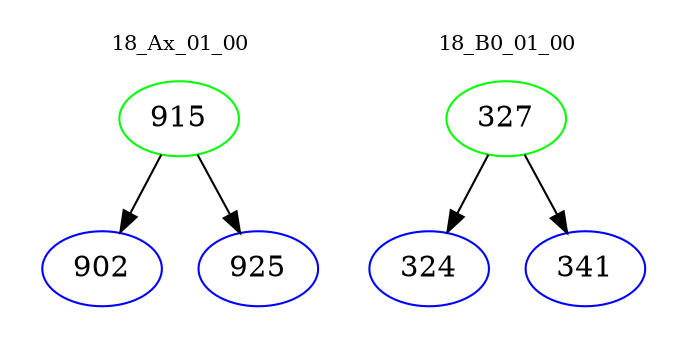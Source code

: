 digraph{
subgraph cluster_0 {
color = white
label = "18_Ax_01_00";
fontsize=10;
T0_915 [label="915", color="green"]
T0_915 -> T0_902 [color="black"]
T0_902 [label="902", color="blue"]
T0_915 -> T0_925 [color="black"]
T0_925 [label="925", color="blue"]
}
subgraph cluster_1 {
color = white
label = "18_B0_01_00";
fontsize=10;
T1_327 [label="327", color="green"]
T1_327 -> T1_324 [color="black"]
T1_324 [label="324", color="blue"]
T1_327 -> T1_341 [color="black"]
T1_341 [label="341", color="blue"]
}
}

